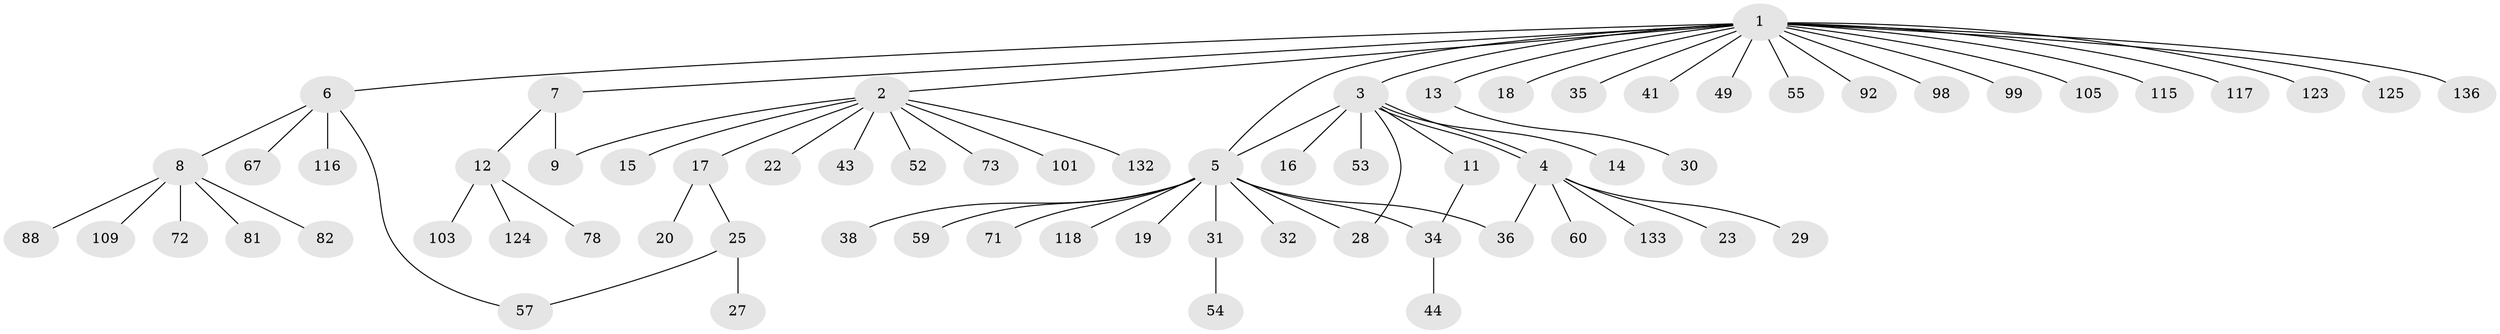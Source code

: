 // original degree distribution, {20: 0.007352941176470588, 10: 0.014705882352941176, 9: 0.007352941176470588, 7: 0.022058823529411766, 13: 0.007352941176470588, 5: 0.03676470588235294, 6: 0.007352941176470588, 2: 0.15441176470588236, 8: 0.007352941176470588, 1: 0.6691176470588235, 4: 0.029411764705882353, 3: 0.03676470588235294}
// Generated by graph-tools (version 1.1) at 2025/14/03/09/25 04:14:35]
// undirected, 68 vertices, 74 edges
graph export_dot {
graph [start="1"]
  node [color=gray90,style=filled];
  1;
  2;
  3;
  4;
  5;
  6;
  7 [super="+68+128+90+33"];
  8;
  9 [super="+10+24+110+85"];
  11 [super="+40+61+51+48+83+91"];
  12 [super="+45"];
  13;
  14;
  15;
  16;
  17 [super="+50"];
  18 [super="+42+70+26"];
  19 [super="+107"];
  20;
  22;
  23 [super="+69"];
  25 [super="+46+130"];
  27;
  28 [super="+77"];
  29;
  30 [super="+37"];
  31 [super="+63+62+131"];
  32;
  34 [super="+66+87+84+111+121+79+47+58"];
  35;
  36 [super="+39"];
  38;
  41;
  43;
  44;
  49;
  52;
  53 [super="+65"];
  54 [super="+135"];
  55;
  57 [super="+94+134"];
  59 [super="+113"];
  60;
  67 [super="+126"];
  71;
  72 [super="+104"];
  73;
  78 [super="+86"];
  81;
  82 [super="+93+112"];
  88;
  92;
  98;
  99;
  101;
  103 [super="+129"];
  105;
  109;
  115;
  116;
  117;
  118;
  123;
  124;
  125;
  132;
  133;
  136;
  1 -- 2;
  1 -- 3;
  1 -- 5;
  1 -- 6;
  1 -- 7;
  1 -- 13;
  1 -- 18;
  1 -- 35;
  1 -- 41;
  1 -- 49;
  1 -- 55;
  1 -- 92;
  1 -- 98;
  1 -- 99;
  1 -- 105;
  1 -- 115;
  1 -- 117;
  1 -- 123;
  1 -- 125;
  1 -- 136;
  2 -- 15;
  2 -- 17;
  2 -- 22;
  2 -- 43;
  2 -- 52;
  2 -- 73;
  2 -- 101;
  2 -- 132;
  2 -- 9;
  3 -- 4;
  3 -- 4;
  3 -- 5;
  3 -- 11;
  3 -- 14;
  3 -- 16;
  3 -- 28;
  3 -- 53;
  4 -- 23;
  4 -- 29;
  4 -- 36;
  4 -- 60;
  4 -- 133;
  5 -- 19;
  5 -- 28;
  5 -- 31;
  5 -- 32;
  5 -- 34;
  5 -- 38;
  5 -- 59;
  5 -- 71;
  5 -- 118;
  5 -- 36;
  6 -- 8;
  6 -- 67;
  6 -- 116;
  6 -- 57;
  7 -- 9;
  7 -- 12;
  8 -- 72;
  8 -- 81;
  8 -- 82;
  8 -- 88;
  8 -- 109;
  11 -- 34;
  12 -- 78;
  12 -- 103;
  12 -- 124;
  13 -- 30;
  17 -- 20;
  17 -- 25;
  25 -- 27;
  25 -- 57;
  31 -- 54;
  34 -- 44;
}
